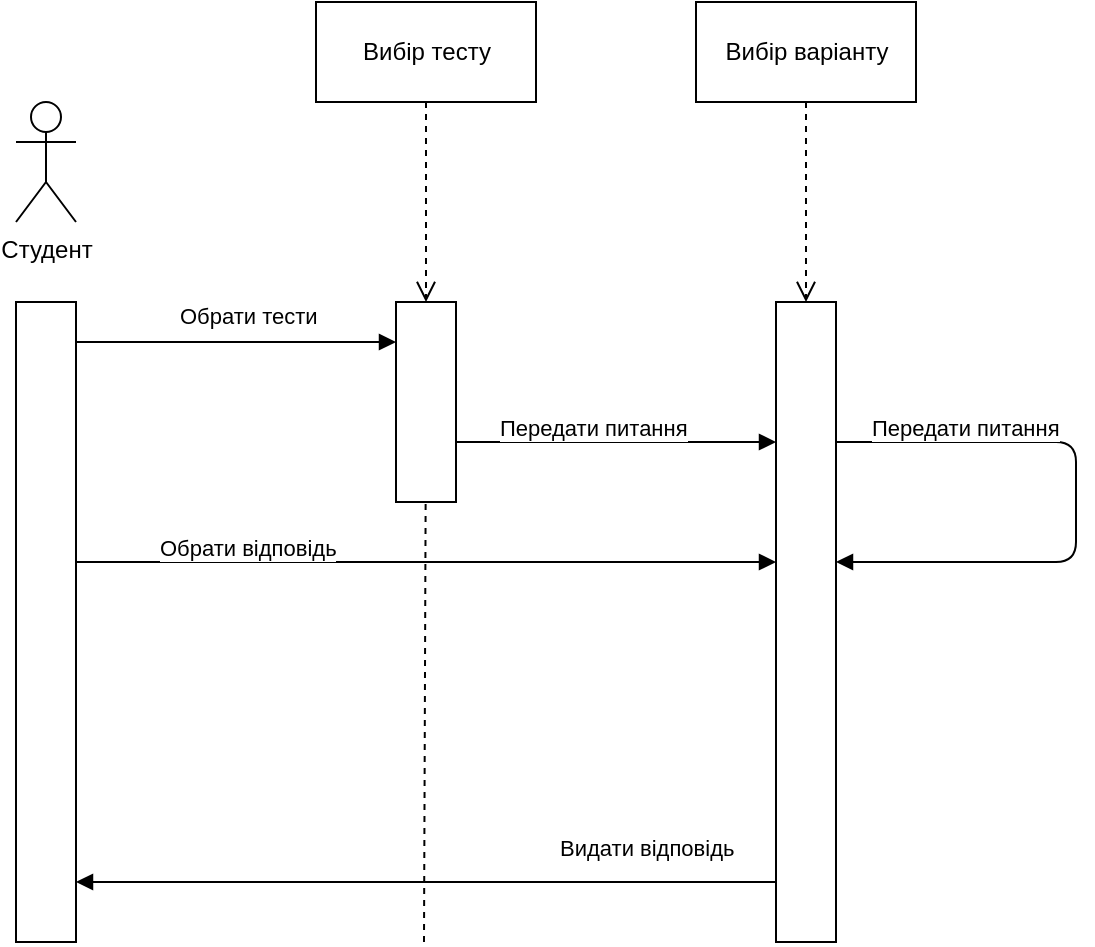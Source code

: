 <mxfile version="12.6.6" type="github"><diagram id="fVxrl4bYb1zHiEsI9O7_" name="Page-1"><mxGraphModel dx="1278" dy="580" grid="1" gridSize="10" guides="1" tooltips="1" connect="1" arrows="1" fold="1" page="1" pageScale="1" pageWidth="827" pageHeight="1169" math="0" shadow="0"><root><mxCell id="0"/><mxCell id="1" parent="0"/><mxCell id="8OAtvHNOOGIwDqOYuKZF-45" value="Студент" style="shape=umlActor;verticalLabelPosition=bottom;labelBackgroundColor=#ffffff;verticalAlign=top;html=1;" parent="1" vertex="1"><mxGeometry x="200" y="390" width="30" height="60" as="geometry"/></mxCell><mxCell id="8OAtvHNOOGIwDqOYuKZF-59" value="Вибір тесту" style="html=1;" parent="1" vertex="1"><mxGeometry x="350" y="340" width="110" height="50" as="geometry"/></mxCell><mxCell id="8OAtvHNOOGIwDqOYuKZF-60" value="" style="html=1;" parent="1" vertex="1"><mxGeometry x="200" y="490" width="30" height="320" as="geometry"/></mxCell><mxCell id="8OAtvHNOOGIwDqOYuKZF-61" value="Обрати тести" style="endArrow=block;endFill=1;html=1;edgeStyle=orthogonalEdgeStyle;align=left;verticalAlign=top;" parent="1" edge="1"><mxGeometry x="-0.375" y="26" relative="1" as="geometry"><mxPoint x="230" y="510" as="sourcePoint"/><mxPoint x="390" y="510" as="targetPoint"/><mxPoint as="offset"/></mxGeometry></mxCell><mxCell id="8OAtvHNOOGIwDqOYuKZF-62" value="" style="resizable=0;html=1;align=left;verticalAlign=bottom;labelBackgroundColor=#ffffff;fontSize=10;" parent="8OAtvHNOOGIwDqOYuKZF-61" connectable="0" vertex="1"><mxGeometry x="-1" relative="1" as="geometry"/></mxCell><mxCell id="8OAtvHNOOGIwDqOYuKZF-65" value="" style="html=1;" parent="1" vertex="1"><mxGeometry x="390" y="490" width="30" height="100" as="geometry"/></mxCell><mxCell id="8OAtvHNOOGIwDqOYuKZF-66" value="Вибір варіанту" style="html=1;" parent="1" vertex="1"><mxGeometry x="540" y="340" width="110" height="50" as="geometry"/></mxCell><mxCell id="8OAtvHNOOGIwDqOYuKZF-69" value="" style="html=1;" parent="1" vertex="1"><mxGeometry x="580" y="490" width="30" height="320" as="geometry"/></mxCell><mxCell id="8OAtvHNOOGIwDqOYuKZF-70" value="Обрати відповідь" style="endArrow=block;endFill=1;html=1;edgeStyle=orthogonalEdgeStyle;align=left;verticalAlign=top;" parent="1" target="8OAtvHNOOGIwDqOYuKZF-69" edge="1"><mxGeometry x="0.543" y="231" relative="1" as="geometry"><mxPoint x="230" y="620" as="sourcePoint"/><mxPoint x="390" y="620" as="targetPoint"/><mxPoint x="-230" y="211" as="offset"/><Array as="points"><mxPoint x="500" y="620"/><mxPoint x="500" y="620"/></Array></mxGeometry></mxCell><mxCell id="8OAtvHNOOGIwDqOYuKZF-71" value="" style="resizable=0;html=1;align=left;verticalAlign=bottom;labelBackgroundColor=#ffffff;fontSize=10;" parent="8OAtvHNOOGIwDqOYuKZF-70" connectable="0" vertex="1"><mxGeometry x="-1" relative="1" as="geometry"/></mxCell><mxCell id="8OAtvHNOOGIwDqOYuKZF-72" value="Видати відповідь" style="endArrow=block;endFill=1;html=1;edgeStyle=orthogonalEdgeStyle;align=left;verticalAlign=top;" parent="1" source="8OAtvHNOOGIwDqOYuKZF-69" target="8OAtvHNOOGIwDqOYuKZF-60" edge="1"><mxGeometry x="-0.2" y="-42" relative="1" as="geometry"><mxPoint x="440" y="710" as="sourcePoint"/><mxPoint x="600" y="710" as="targetPoint"/><mxPoint x="30" y="12" as="offset"/><Array as="points"><mxPoint x="440" y="780"/><mxPoint x="440" y="780"/></Array></mxGeometry></mxCell><mxCell id="8OAtvHNOOGIwDqOYuKZF-73" value="" style="resizable=0;html=1;align=left;verticalAlign=bottom;labelBackgroundColor=#ffffff;fontSize=10;" parent="8OAtvHNOOGIwDqOYuKZF-72" connectable="0" vertex="1"><mxGeometry x="-1" relative="1" as="geometry"/></mxCell><mxCell id="8OAtvHNOOGIwDqOYuKZF-74" value="" style="html=1;verticalAlign=bottom;endArrow=open;dashed=1;endSize=8;" parent="1" source="8OAtvHNOOGIwDqOYuKZF-59" target="8OAtvHNOOGIwDqOYuKZF-65" edge="1"><mxGeometry relative="1" as="geometry"><mxPoint x="480" y="430" as="sourcePoint"/><mxPoint x="400" y="430" as="targetPoint"/></mxGeometry></mxCell><mxCell id="8OAtvHNOOGIwDqOYuKZF-75" value="" style="html=1;verticalAlign=bottom;endArrow=open;dashed=1;endSize=8;entryX=0.5;entryY=0;entryDx=0;entryDy=0;" parent="1" source="8OAtvHNOOGIwDqOYuKZF-66" target="8OAtvHNOOGIwDqOYuKZF-69" edge="1"><mxGeometry relative="1" as="geometry"><mxPoint x="562.808" y="360" as="sourcePoint"/><mxPoint x="560.001" y="460" as="targetPoint"/></mxGeometry></mxCell><mxCell id="8OAtvHNOOGIwDqOYuKZF-76" value="Передати питання" style="endArrow=block;endFill=1;html=1;edgeStyle=orthogonalEdgeStyle;align=left;verticalAlign=top;" parent="1" edge="1"><mxGeometry x="-0.75" y="20" relative="1" as="geometry"><mxPoint x="420" y="560" as="sourcePoint"/><mxPoint x="580" y="560" as="targetPoint"/><mxPoint as="offset"/></mxGeometry></mxCell><mxCell id="8OAtvHNOOGIwDqOYuKZF-77" value="" style="resizable=0;html=1;align=left;verticalAlign=bottom;labelBackgroundColor=#ffffff;fontSize=10;" parent="8OAtvHNOOGIwDqOYuKZF-76" connectable="0" vertex="1"><mxGeometry x="-1" relative="1" as="geometry"/></mxCell><mxCell id="8OAtvHNOOGIwDqOYuKZF-78" value="Передати питання" style="endArrow=block;endFill=1;html=1;edgeStyle=orthogonalEdgeStyle;align=left;verticalAlign=top;" parent="1" source="8OAtvHNOOGIwDqOYuKZF-69" target="8OAtvHNOOGIwDqOYuKZF-69" edge="1"><mxGeometry x="-0.895" y="20" relative="1" as="geometry"><mxPoint x="620" y="560" as="sourcePoint"/><mxPoint x="780" y="560" as="targetPoint"/><mxPoint as="offset"/><Array as="points"><mxPoint x="730" y="560"/><mxPoint x="730" y="620"/></Array></mxGeometry></mxCell><mxCell id="8OAtvHNOOGIwDqOYuKZF-79" value="" style="resizable=0;html=1;align=left;verticalAlign=bottom;labelBackgroundColor=#ffffff;fontSize=10;" parent="8OAtvHNOOGIwDqOYuKZF-78" connectable="0" vertex="1"><mxGeometry x="-1" relative="1" as="geometry"/></mxCell><mxCell id="jQb1TQusI7ceeOZRdF99-1" value="" style="endArrow=none;dashed=1;html=1;" parent="1" target="8OAtvHNOOGIwDqOYuKZF-65" edge="1"><mxGeometry width="50" height="50" relative="1" as="geometry"><mxPoint x="404" y="810" as="sourcePoint"/><mxPoint x="400" y="660" as="targetPoint"/></mxGeometry></mxCell></root></mxGraphModel></diagram></mxfile>